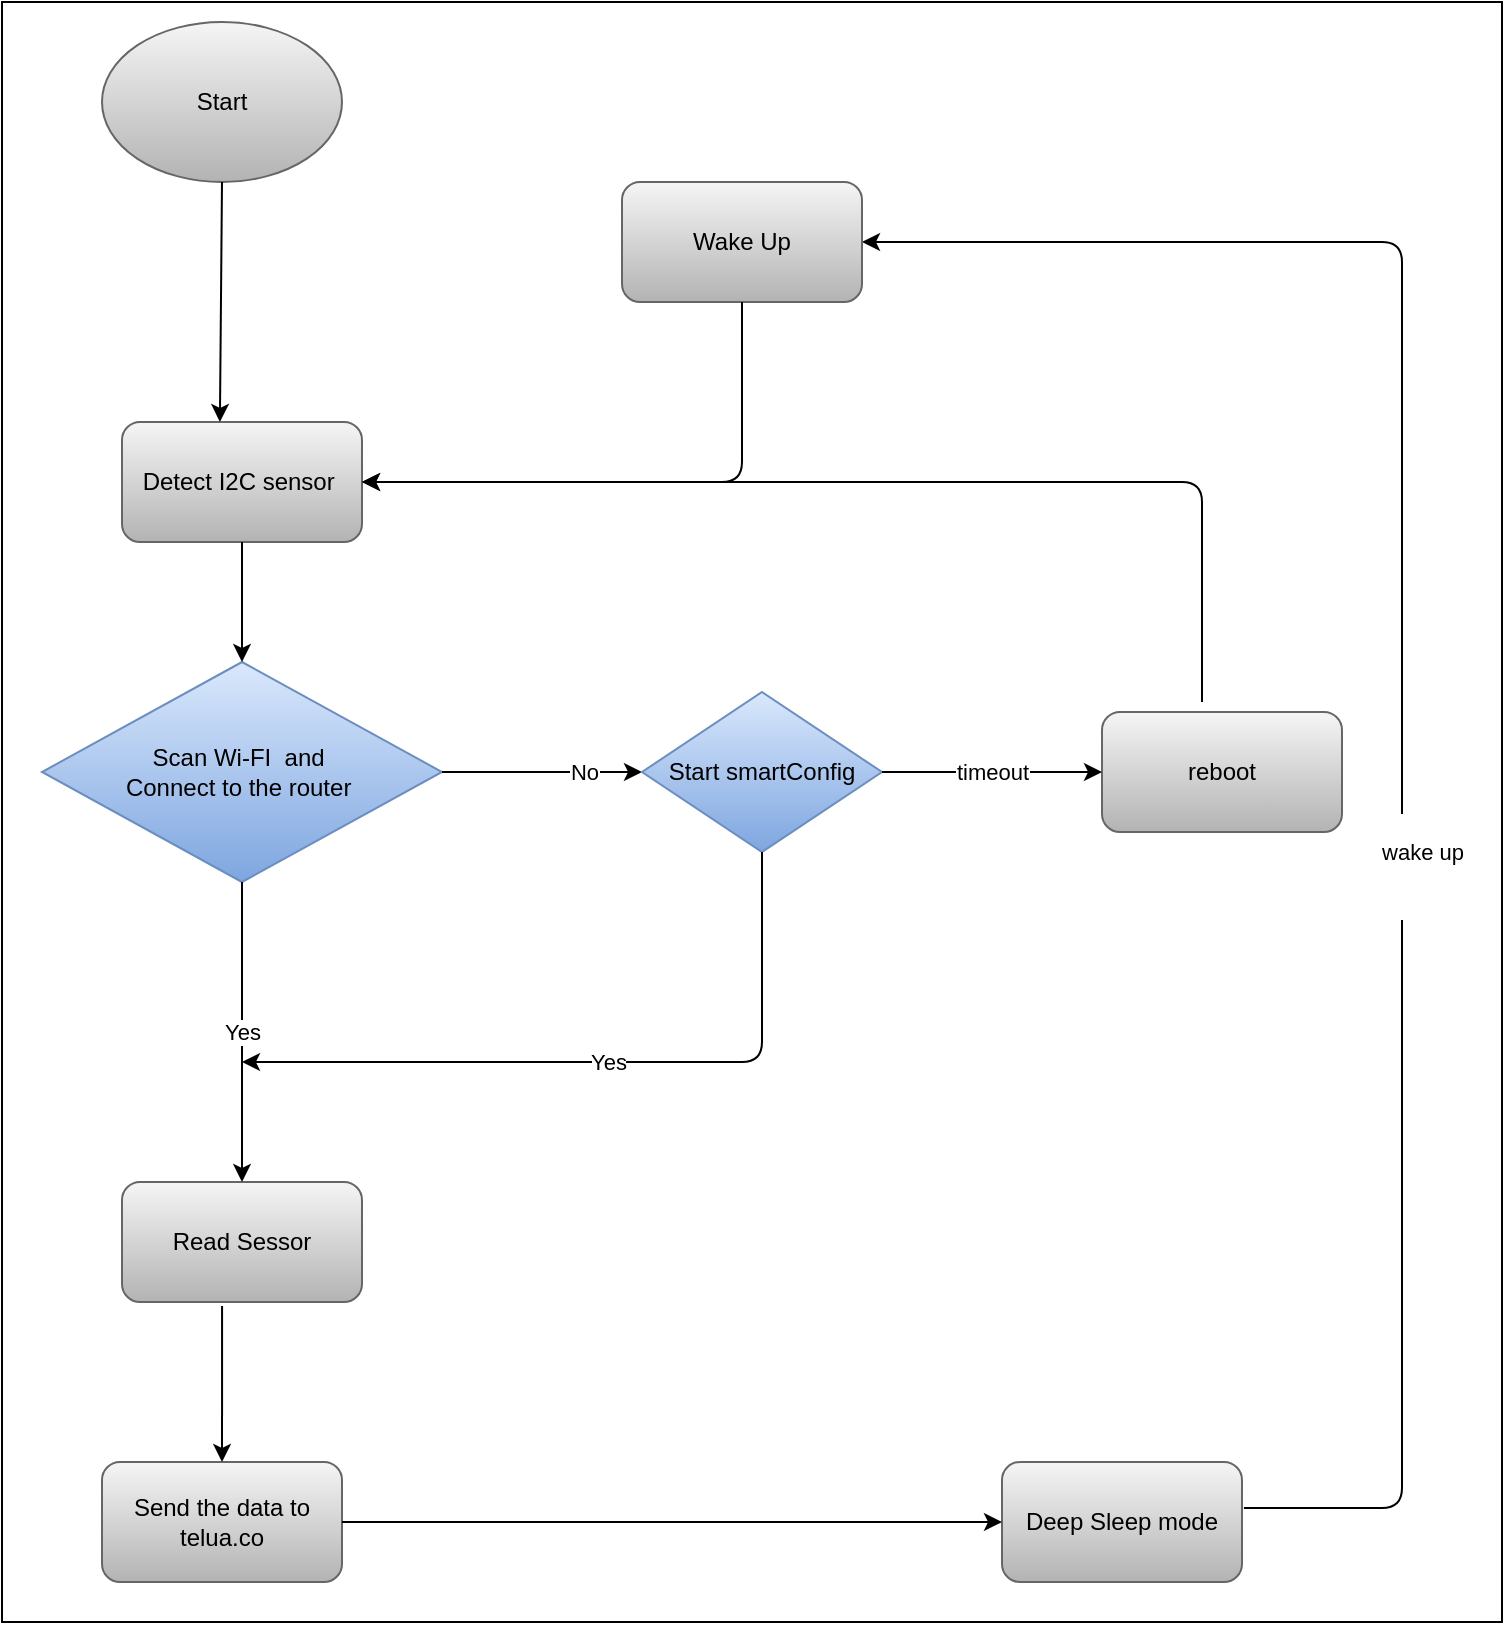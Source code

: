 <mxfile version="13.9.9" type="device"><diagram id="hMRcUp7xk_rckF3ib9ZB" name="Page-1"><mxGraphModel dx="1366" dy="862" grid="1" gridSize="10" guides="1" tooltips="1" connect="1" arrows="1" fold="1" page="1" pageScale="1" pageWidth="1100" pageHeight="1700" math="0" shadow="0"><root><mxCell id="0"/><mxCell id="1" parent="0"/><mxCell id="PiUCDPfaL39dLz8ZdCm_-34" value="`" style="rounded=0;whiteSpace=wrap;html=1;" vertex="1" parent="1"><mxGeometry x="290" y="30" width="750" height="810" as="geometry"/></mxCell><mxCell id="PiUCDPfaL39dLz8ZdCm_-1" value="Start" style="ellipse;whiteSpace=wrap;html=1;fillColor=#f5f5f5;strokeColor=#666666;gradientColor=#b3b3b3;" vertex="1" parent="1"><mxGeometry x="340" y="40" width="120" height="80" as="geometry"/></mxCell><mxCell id="PiUCDPfaL39dLz8ZdCm_-2" value="Detect I2C sensor&amp;nbsp;" style="rounded=1;whiteSpace=wrap;html=1;gradientColor=#b3b3b3;fillColor=#f5f5f5;strokeColor=#666666;" vertex="1" parent="1"><mxGeometry x="350" y="240" width="120" height="60" as="geometry"/></mxCell><mxCell id="PiUCDPfaL39dLz8ZdCm_-4" value="Scan Wi-FI&amp;nbsp; and&amp;nbsp; &lt;br&gt;Connect to the router&amp;nbsp;" style="rhombus;whiteSpace=wrap;html=1;gradientColor=#7ea6e0;fillColor=#dae8fc;strokeColor=#6c8ebf;" vertex="1" parent="1"><mxGeometry x="310" y="360" width="200" height="110" as="geometry"/></mxCell><mxCell id="PiUCDPfaL39dLz8ZdCm_-5" value="Read Sessor" style="rounded=1;whiteSpace=wrap;html=1;gradientColor=#b3b3b3;fillColor=#f5f5f5;strokeColor=#666666;" vertex="1" parent="1"><mxGeometry x="350" y="620" width="120" height="60" as="geometry"/></mxCell><mxCell id="PiUCDPfaL39dLz8ZdCm_-6" value="Yes" style="endArrow=classic;html=1;exitX=0.5;exitY=1;exitDx=0;exitDy=0;entryX=0.5;entryY=0;entryDx=0;entryDy=0;" edge="1" parent="1" source="PiUCDPfaL39dLz8ZdCm_-4" target="PiUCDPfaL39dLz8ZdCm_-5"><mxGeometry width="50" height="50" relative="1" as="geometry"><mxPoint x="550" y="560" as="sourcePoint"/><mxPoint x="610" y="520" as="targetPoint"/></mxGeometry></mxCell><mxCell id="PiUCDPfaL39dLz8ZdCm_-7" value="" style="endArrow=classic;html=1;exitX=0.5;exitY=1;exitDx=0;exitDy=0;" edge="1" parent="1" source="PiUCDPfaL39dLz8ZdCm_-2" target="PiUCDPfaL39dLz8ZdCm_-4"><mxGeometry width="50" height="50" relative="1" as="geometry"><mxPoint x="580" y="380" as="sourcePoint"/><mxPoint x="630" y="330" as="targetPoint"/></mxGeometry></mxCell><mxCell id="PiUCDPfaL39dLz8ZdCm_-8" value="Send the data to telua.co" style="rounded=1;whiteSpace=wrap;html=1;gradientColor=#b3b3b3;fillColor=#f5f5f5;strokeColor=#666666;" vertex="1" parent="1"><mxGeometry x="340" y="760" width="120" height="60" as="geometry"/></mxCell><mxCell id="PiUCDPfaL39dLz8ZdCm_-9" value="" style="endArrow=classic;html=1;exitX=0.417;exitY=1.033;exitDx=0;exitDy=0;exitPerimeter=0;" edge="1" parent="1" source="PiUCDPfaL39dLz8ZdCm_-5" target="PiUCDPfaL39dLz8ZdCm_-8"><mxGeometry width="50" height="50" relative="1" as="geometry"><mxPoint x="610" y="730" as="sourcePoint"/><mxPoint x="660" y="680" as="targetPoint"/></mxGeometry></mxCell><mxCell id="PiUCDPfaL39dLz8ZdCm_-11" value="" style="endArrow=classic;html=1;exitX=1;exitY=0.5;exitDx=0;exitDy=0;entryX=0;entryY=0.5;entryDx=0;entryDy=0;" edge="1" parent="1" source="PiUCDPfaL39dLz8ZdCm_-4" target="PiUCDPfaL39dLz8ZdCm_-13"><mxGeometry width="50" height="50" relative="1" as="geometry"><mxPoint x="590" y="590" as="sourcePoint"/><mxPoint x="636" y="415" as="targetPoint"/></mxGeometry></mxCell><mxCell id="PiUCDPfaL39dLz8ZdCm_-12" value="No" style="edgeLabel;html=1;align=center;verticalAlign=middle;resizable=0;points=[];" vertex="1" connectable="0" parent="PiUCDPfaL39dLz8ZdCm_-11"><mxGeometry x="0.412" relative="1" as="geometry"><mxPoint as="offset"/></mxGeometry></mxCell><mxCell id="PiUCDPfaL39dLz8ZdCm_-13" value="Start smartConfig" style="rhombus;whiteSpace=wrap;html=1;gradientColor=#7ea6e0;fillColor=#dae8fc;strokeColor=#6c8ebf;" vertex="1" parent="1"><mxGeometry x="610" y="375" width="120" height="80" as="geometry"/></mxCell><mxCell id="PiUCDPfaL39dLz8ZdCm_-14" value="Yes" style="endArrow=classic;html=1;exitX=0.5;exitY=1;exitDx=0;exitDy=0;" edge="1" parent="1" source="PiUCDPfaL39dLz8ZdCm_-13"><mxGeometry width="50" height="50" relative="1" as="geometry"><mxPoint x="720" y="570" as="sourcePoint"/><mxPoint x="410" y="560" as="targetPoint"/><Array as="points"><mxPoint x="670" y="560"/><mxPoint x="560" y="560"/></Array></mxGeometry></mxCell><mxCell id="PiUCDPfaL39dLz8ZdCm_-16" value="reboot" style="rounded=1;whiteSpace=wrap;html=1;gradientColor=#b3b3b3;fillColor=#f5f5f5;strokeColor=#666666;" vertex="1" parent="1"><mxGeometry x="840" y="385" width="120" height="60" as="geometry"/></mxCell><mxCell id="PiUCDPfaL39dLz8ZdCm_-17" value="timeout" style="endArrow=classic;html=1;exitX=1;exitY=0.5;exitDx=0;exitDy=0;entryX=0;entryY=0.5;entryDx=0;entryDy=0;" edge="1" parent="1" source="PiUCDPfaL39dLz8ZdCm_-13" target="PiUCDPfaL39dLz8ZdCm_-16"><mxGeometry width="50" height="50" relative="1" as="geometry"><mxPoint x="650" y="290" as="sourcePoint"/><mxPoint x="700" y="240" as="targetPoint"/></mxGeometry></mxCell><mxCell id="PiUCDPfaL39dLz8ZdCm_-18" value="" style="endArrow=classic;html=1;entryX=1;entryY=0.5;entryDx=0;entryDy=0;edgeStyle=orthogonalEdgeStyle;" edge="1" parent="1" target="PiUCDPfaL39dLz8ZdCm_-2"><mxGeometry width="50" height="50" relative="1" as="geometry"><mxPoint x="890" y="380" as="sourcePoint"/><mxPoint x="400" y="220" as="targetPoint"/><Array as="points"><mxPoint x="890" y="270"/></Array></mxGeometry></mxCell><mxCell id="PiUCDPfaL39dLz8ZdCm_-19" value="Deep Sleep mode" style="rounded=1;whiteSpace=wrap;html=1;gradientColor=#b3b3b3;fillColor=#f5f5f5;strokeColor=#666666;" vertex="1" parent="1"><mxGeometry x="790" y="760" width="120" height="60" as="geometry"/></mxCell><mxCell id="PiUCDPfaL39dLz8ZdCm_-20" value="" style="endArrow=classic;html=1;exitX=1;exitY=0.5;exitDx=0;exitDy=0;entryX=0;entryY=0.5;entryDx=0;entryDy=0;" edge="1" parent="1" source="PiUCDPfaL39dLz8ZdCm_-8" target="PiUCDPfaL39dLz8ZdCm_-19"><mxGeometry width="50" height="50" relative="1" as="geometry"><mxPoint x="510" y="740" as="sourcePoint"/><mxPoint x="560" y="690" as="targetPoint"/></mxGeometry></mxCell><mxCell id="PiUCDPfaL39dLz8ZdCm_-25" value="&#10;wake up&#10;&#10;" style="endArrow=classic;html=1;exitX=1.008;exitY=0.383;exitDx=0;exitDy=0;exitPerimeter=0;entryX=1;entryY=0.5;entryDx=0;entryDy=0;edgeStyle=orthogonalEdgeStyle;" edge="1" parent="1" source="PiUCDPfaL39dLz8ZdCm_-19" target="PiUCDPfaL39dLz8ZdCm_-27"><mxGeometry x="-0.184" y="-10" width="50" height="50" relative="1" as="geometry"><mxPoint x="530" y="510" as="sourcePoint"/><mxPoint x="980" y="580" as="targetPoint"/><Array as="points"><mxPoint x="990" y="783"/><mxPoint x="990" y="150"/></Array><mxPoint as="offset"/></mxGeometry></mxCell><mxCell id="PiUCDPfaL39dLz8ZdCm_-27" value="Wake Up" style="rounded=1;whiteSpace=wrap;html=1;gradientColor=#b3b3b3;fillColor=#f5f5f5;strokeColor=#666666;" vertex="1" parent="1"><mxGeometry x="600" y="120" width="120" height="60" as="geometry"/></mxCell><mxCell id="PiUCDPfaL39dLz8ZdCm_-32" value="" style="endArrow=classic;html=1;exitX=0.5;exitY=1;exitDx=0;exitDy=0;entryX=0.408;entryY=0;entryDx=0;entryDy=0;entryPerimeter=0;" edge="1" parent="1" source="PiUCDPfaL39dLz8ZdCm_-1" target="PiUCDPfaL39dLz8ZdCm_-2"><mxGeometry width="50" height="50" relative="1" as="geometry"><mxPoint x="70" y="370" as="sourcePoint"/><mxPoint x="120" y="320" as="targetPoint"/></mxGeometry></mxCell><mxCell id="PiUCDPfaL39dLz8ZdCm_-33" value="" style="endArrow=classic;html=1;exitX=0.5;exitY=1;exitDx=0;exitDy=0;entryX=1;entryY=0.5;entryDx=0;entryDy=0;edgeStyle=orthogonalEdgeStyle;" edge="1" parent="1" source="PiUCDPfaL39dLz8ZdCm_-27" target="PiUCDPfaL39dLz8ZdCm_-2"><mxGeometry width="50" height="50" relative="1" as="geometry"><mxPoint x="610" y="110" as="sourcePoint"/><mxPoint x="530" y="100" as="targetPoint"/></mxGeometry></mxCell></root></mxGraphModel></diagram></mxfile>
